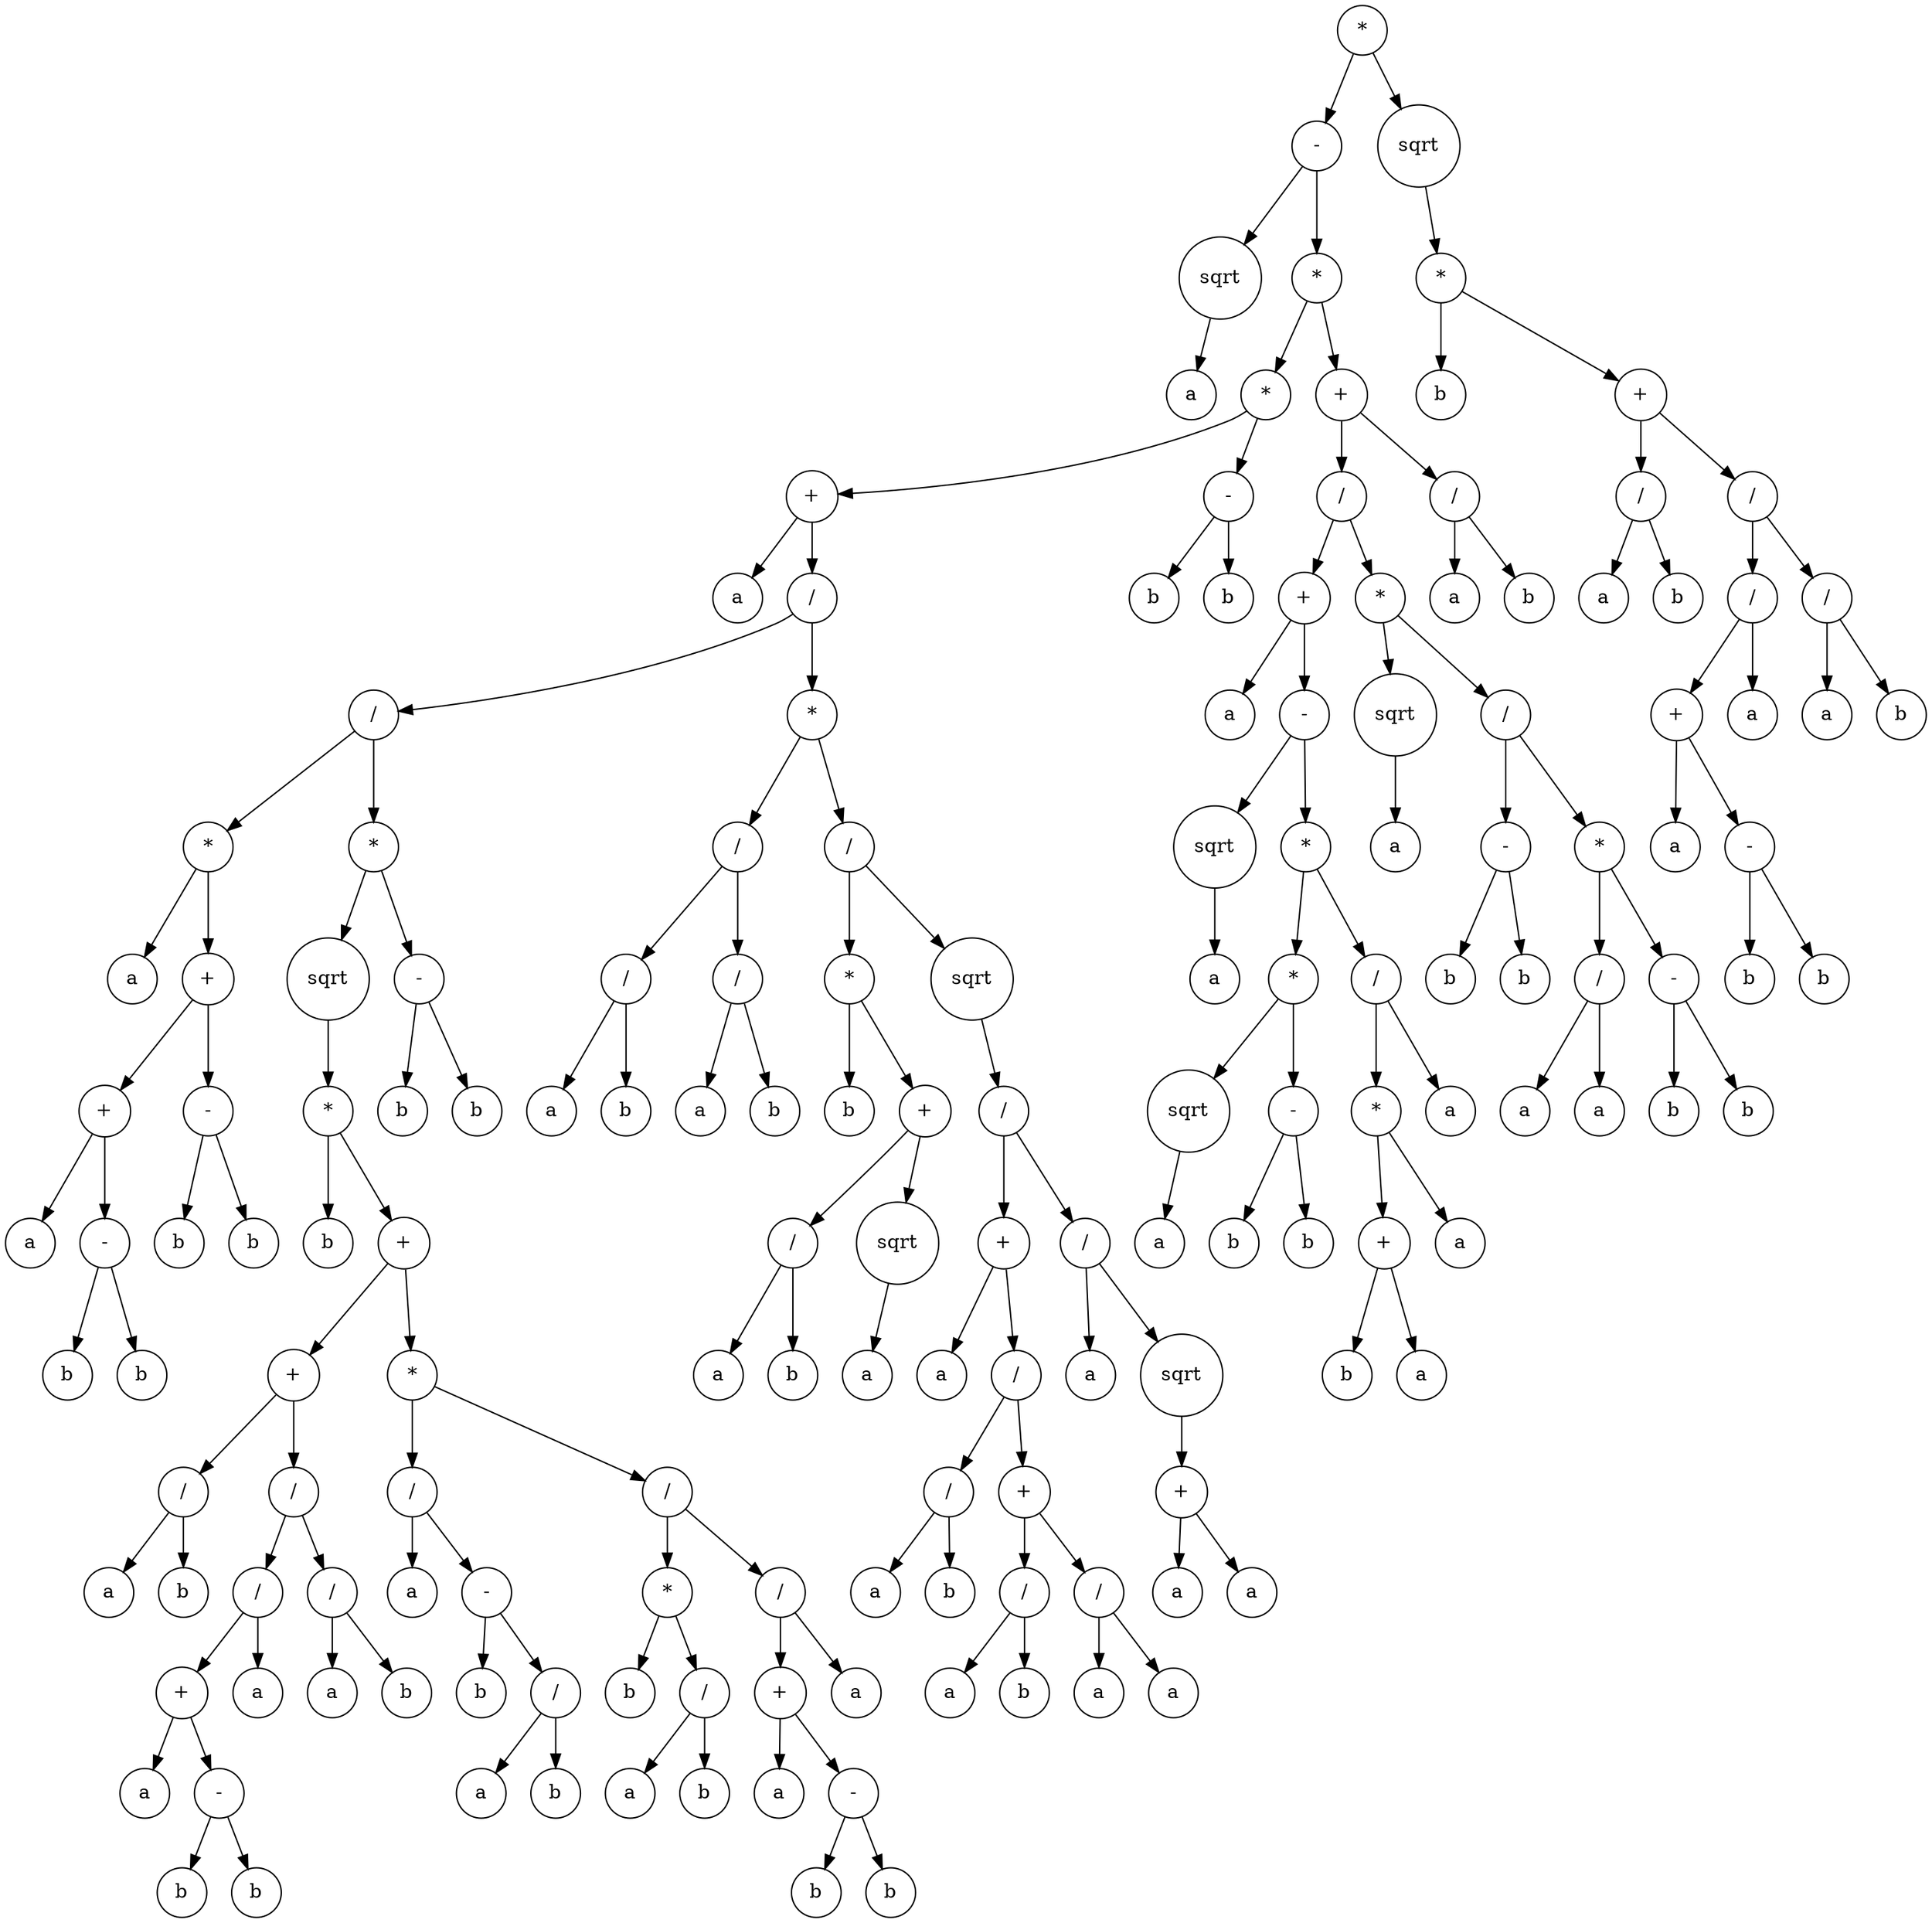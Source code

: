 digraph g {
graph [ordering=out];
node [shape=circle];
n[label = "*"];
n0[label = "-"];
n00[label = "sqrt"];
n000[label = "a"];
n00 -> n000;
n0 -> n00;
n01[label = "*"];
n010[label = "*"];
n0100[label = "+"];
n01000[label = "a"];
n0100 -> n01000;
n01001[label = "/"];
n010010[label = "/"];
n0100100[label = "*"];
n01001000[label = "a"];
n0100100 -> n01001000;
n01001001[label = "+"];
n010010010[label = "+"];
n0100100100[label = "a"];
n010010010 -> n0100100100;
n0100100101[label = "-"];
n01001001010[label = "b"];
n0100100101 -> n01001001010;
n01001001011[label = "b"];
n0100100101 -> n01001001011;
n010010010 -> n0100100101;
n01001001 -> n010010010;
n010010011[label = "-"];
n0100100110[label = "b"];
n010010011 -> n0100100110;
n0100100111[label = "b"];
n010010011 -> n0100100111;
n01001001 -> n010010011;
n0100100 -> n01001001;
n010010 -> n0100100;
n0100101[label = "*"];
n01001010[label = "sqrt"];
n010010100[label = "*"];
n0100101000[label = "b"];
n010010100 -> n0100101000;
n0100101001[label = "+"];
n01001010010[label = "+"];
n010010100100[label = "/"];
n0100101001000[label = "a"];
n010010100100 -> n0100101001000;
n0100101001001[label = "b"];
n010010100100 -> n0100101001001;
n01001010010 -> n010010100100;
n010010100101[label = "/"];
n0100101001010[label = "/"];
n01001010010100[label = "+"];
n010010100101000[label = "a"];
n01001010010100 -> n010010100101000;
n010010100101001[label = "-"];
n0100101001010010[label = "b"];
n010010100101001 -> n0100101001010010;
n0100101001010011[label = "b"];
n010010100101001 -> n0100101001010011;
n01001010010100 -> n010010100101001;
n0100101001010 -> n01001010010100;
n01001010010101[label = "a"];
n0100101001010 -> n01001010010101;
n010010100101 -> n0100101001010;
n0100101001011[label = "/"];
n01001010010110[label = "a"];
n0100101001011 -> n01001010010110;
n01001010010111[label = "b"];
n0100101001011 -> n01001010010111;
n010010100101 -> n0100101001011;
n01001010010 -> n010010100101;
n0100101001 -> n01001010010;
n01001010011[label = "*"];
n010010100110[label = "/"];
n0100101001100[label = "a"];
n010010100110 -> n0100101001100;
n0100101001101[label = "-"];
n01001010011010[label = "b"];
n0100101001101 -> n01001010011010;
n01001010011011[label = "/"];
n010010100110110[label = "a"];
n01001010011011 -> n010010100110110;
n010010100110111[label = "b"];
n01001010011011 -> n010010100110111;
n0100101001101 -> n01001010011011;
n010010100110 -> n0100101001101;
n01001010011 -> n010010100110;
n010010100111[label = "/"];
n0100101001110[label = "*"];
n01001010011100[label = "b"];
n0100101001110 -> n01001010011100;
n01001010011101[label = "/"];
n010010100111010[label = "a"];
n01001010011101 -> n010010100111010;
n010010100111011[label = "b"];
n01001010011101 -> n010010100111011;
n0100101001110 -> n01001010011101;
n010010100111 -> n0100101001110;
n0100101001111[label = "/"];
n01001010011110[label = "+"];
n010010100111100[label = "a"];
n01001010011110 -> n010010100111100;
n010010100111101[label = "-"];
n0100101001111010[label = "b"];
n010010100111101 -> n0100101001111010;
n0100101001111011[label = "b"];
n010010100111101 -> n0100101001111011;
n01001010011110 -> n010010100111101;
n0100101001111 -> n01001010011110;
n01001010011111[label = "a"];
n0100101001111 -> n01001010011111;
n010010100111 -> n0100101001111;
n01001010011 -> n010010100111;
n0100101001 -> n01001010011;
n010010100 -> n0100101001;
n01001010 -> n010010100;
n0100101 -> n01001010;
n01001011[label = "-"];
n010010110[label = "b"];
n01001011 -> n010010110;
n010010111[label = "b"];
n01001011 -> n010010111;
n0100101 -> n01001011;
n010010 -> n0100101;
n01001 -> n010010;
n010011[label = "*"];
n0100110[label = "/"];
n01001100[label = "/"];
n010011000[label = "a"];
n01001100 -> n010011000;
n010011001[label = "b"];
n01001100 -> n010011001;
n0100110 -> n01001100;
n01001101[label = "/"];
n010011010[label = "a"];
n01001101 -> n010011010;
n010011011[label = "b"];
n01001101 -> n010011011;
n0100110 -> n01001101;
n010011 -> n0100110;
n0100111[label = "/"];
n01001110[label = "*"];
n010011100[label = "b"];
n01001110 -> n010011100;
n010011101[label = "+"];
n0100111010[label = "/"];
n01001110100[label = "a"];
n0100111010 -> n01001110100;
n01001110101[label = "b"];
n0100111010 -> n01001110101;
n010011101 -> n0100111010;
n0100111011[label = "sqrt"];
n01001110110[label = "a"];
n0100111011 -> n01001110110;
n010011101 -> n0100111011;
n01001110 -> n010011101;
n0100111 -> n01001110;
n01001111[label = "sqrt"];
n010011110[label = "/"];
n0100111100[label = "+"];
n01001111000[label = "a"];
n0100111100 -> n01001111000;
n01001111001[label = "/"];
n010011110010[label = "/"];
n0100111100100[label = "a"];
n010011110010 -> n0100111100100;
n0100111100101[label = "b"];
n010011110010 -> n0100111100101;
n01001111001 -> n010011110010;
n010011110011[label = "+"];
n0100111100110[label = "/"];
n01001111001100[label = "a"];
n0100111100110 -> n01001111001100;
n01001111001101[label = "b"];
n0100111100110 -> n01001111001101;
n010011110011 -> n0100111100110;
n0100111100111[label = "/"];
n01001111001110[label = "a"];
n0100111100111 -> n01001111001110;
n01001111001111[label = "a"];
n0100111100111 -> n01001111001111;
n010011110011 -> n0100111100111;
n01001111001 -> n010011110011;
n0100111100 -> n01001111001;
n010011110 -> n0100111100;
n0100111101[label = "/"];
n01001111010[label = "a"];
n0100111101 -> n01001111010;
n01001111011[label = "sqrt"];
n010011110110[label = "+"];
n0100111101100[label = "a"];
n010011110110 -> n0100111101100;
n0100111101101[label = "a"];
n010011110110 -> n0100111101101;
n01001111011 -> n010011110110;
n0100111101 -> n01001111011;
n010011110 -> n0100111101;
n01001111 -> n010011110;
n0100111 -> n01001111;
n010011 -> n0100111;
n01001 -> n010011;
n0100 -> n01001;
n010 -> n0100;
n0101[label = "-"];
n01010[label = "b"];
n0101 -> n01010;
n01011[label = "b"];
n0101 -> n01011;
n010 -> n0101;
n01 -> n010;
n011[label = "+"];
n0110[label = "/"];
n01100[label = "+"];
n011000[label = "a"];
n01100 -> n011000;
n011001[label = "-"];
n0110010[label = "sqrt"];
n01100100[label = "a"];
n0110010 -> n01100100;
n011001 -> n0110010;
n0110011[label = "*"];
n01100110[label = "*"];
n011001100[label = "sqrt"];
n0110011000[label = "a"];
n011001100 -> n0110011000;
n01100110 -> n011001100;
n011001101[label = "-"];
n0110011010[label = "b"];
n011001101 -> n0110011010;
n0110011011[label = "b"];
n011001101 -> n0110011011;
n01100110 -> n011001101;
n0110011 -> n01100110;
n01100111[label = "/"];
n011001110[label = "*"];
n0110011100[label = "+"];
n01100111000[label = "b"];
n0110011100 -> n01100111000;
n01100111001[label = "a"];
n0110011100 -> n01100111001;
n011001110 -> n0110011100;
n0110011101[label = "a"];
n011001110 -> n0110011101;
n01100111 -> n011001110;
n011001111[label = "a"];
n01100111 -> n011001111;
n0110011 -> n01100111;
n011001 -> n0110011;
n01100 -> n011001;
n0110 -> n01100;
n01101[label = "*"];
n011010[label = "sqrt"];
n0110100[label = "a"];
n011010 -> n0110100;
n01101 -> n011010;
n011011[label = "/"];
n0110110[label = "-"];
n01101100[label = "b"];
n0110110 -> n01101100;
n01101101[label = "b"];
n0110110 -> n01101101;
n011011 -> n0110110;
n0110111[label = "*"];
n01101110[label = "/"];
n011011100[label = "a"];
n01101110 -> n011011100;
n011011101[label = "a"];
n01101110 -> n011011101;
n0110111 -> n01101110;
n01101111[label = "-"];
n011011110[label = "b"];
n01101111 -> n011011110;
n011011111[label = "b"];
n01101111 -> n011011111;
n0110111 -> n01101111;
n011011 -> n0110111;
n01101 -> n011011;
n0110 -> n01101;
n011 -> n0110;
n0111[label = "/"];
n01110[label = "a"];
n0111 -> n01110;
n01111[label = "b"];
n0111 -> n01111;
n011 -> n0111;
n01 -> n011;
n0 -> n01;
n -> n0;
n1[label = "sqrt"];
n10[label = "*"];
n100[label = "b"];
n10 -> n100;
n101[label = "+"];
n1010[label = "/"];
n10100[label = "a"];
n1010 -> n10100;
n10101[label = "b"];
n1010 -> n10101;
n101 -> n1010;
n1011[label = "/"];
n10110[label = "/"];
n101100[label = "+"];
n1011000[label = "a"];
n101100 -> n1011000;
n1011001[label = "-"];
n10110010[label = "b"];
n1011001 -> n10110010;
n10110011[label = "b"];
n1011001 -> n10110011;
n101100 -> n1011001;
n10110 -> n101100;
n101101[label = "a"];
n10110 -> n101101;
n1011 -> n10110;
n10111[label = "/"];
n101110[label = "a"];
n10111 -> n101110;
n101111[label = "b"];
n10111 -> n101111;
n1011 -> n10111;
n101 -> n1011;
n10 -> n101;
n1 -> n10;
n -> n1;
}
